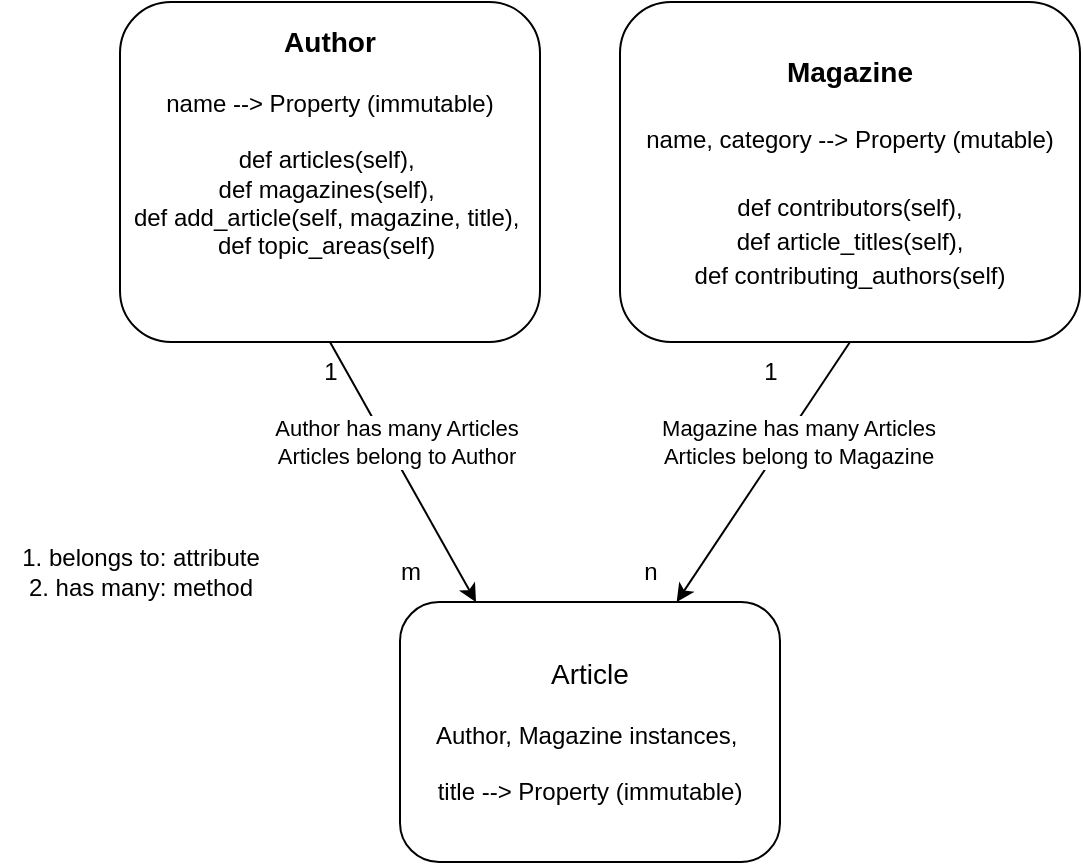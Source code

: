 <mxfile>
    <diagram id="2fR9dDpvq92xI0iC18q1" name="Page-1">
        <mxGraphModel dx="557" dy="432" grid="1" gridSize="10" guides="1" tooltips="1" connect="1" arrows="1" fold="1" page="1" pageScale="1" pageWidth="850" pageHeight="1100" math="0" shadow="0">
            <root>
                <mxCell id="0"/>
                <mxCell id="1" parent="0"/>
                <mxCell id="5" style="edgeStyle=none;html=1;exitX=0.5;exitY=1;exitDx=0;exitDy=0;entryX=0.2;entryY=0;entryDx=0;entryDy=0;entryPerimeter=0;" parent="1" source="2" target="3" edge="1">
                    <mxGeometry relative="1" as="geometry"/>
                </mxCell>
                <mxCell id="7" value="Author has many Articles&lt;br&gt;Articles belong to Author" style="edgeLabel;html=1;align=center;verticalAlign=middle;resizable=0;points=[];" parent="5" vertex="1" connectable="0">
                    <mxGeometry x="-0.438" y="-3" relative="1" as="geometry">
                        <mxPoint x="15" y="12" as="offset"/>
                    </mxGeometry>
                </mxCell>
                <mxCell id="2" value="&lt;font style=&quot;&quot;&gt;&lt;b style=&quot;font-size: 14px;&quot;&gt;Author&lt;/b&gt;&lt;br&gt;&lt;font style=&quot;font-size: 12px;&quot;&gt;&lt;br&gt;name --&amp;gt; Property (immutable)&lt;br&gt;&lt;br&gt;&lt;/font&gt;def articles(self),&amp;nbsp;&lt;br&gt;def magazines(self),&amp;nbsp;&lt;br&gt;def add_article(self, magazine, title),&amp;nbsp;&lt;br&gt;def topic_areas(self)&amp;nbsp;&lt;br&gt;&lt;br&gt;&lt;br&gt;&lt;/font&gt;" style="rounded=1;whiteSpace=wrap;html=1;" parent="1" vertex="1">
                    <mxGeometry x="70" y="10" width="210" height="170" as="geometry"/>
                </mxCell>
                <mxCell id="3" value="&lt;font style=&quot;&quot;&gt;&lt;span style=&quot;font-size: 14px;&quot;&gt;Article&lt;/span&gt;&lt;br style=&quot;font-size: 12px;&quot;&gt;&lt;font style=&quot;font-size: 12px;&quot;&gt;&lt;br&gt;Author, Magazine instances,&amp;nbsp;&lt;br&gt;&lt;/font&gt;&lt;br&gt;title --&amp;gt; Property (immutable)&lt;br&gt;&lt;/font&gt;" style="rounded=1;whiteSpace=wrap;html=1;" parent="1" vertex="1">
                    <mxGeometry x="210" y="310" width="190" height="130" as="geometry"/>
                </mxCell>
                <mxCell id="6" style="edgeStyle=none;html=1;exitX=0.5;exitY=1;exitDx=0;exitDy=0;" parent="1" source="4" target="3" edge="1">
                    <mxGeometry relative="1" as="geometry"/>
                </mxCell>
                <mxCell id="8" value="Magazine has many Articles&lt;br&gt;Articles belong to Magazine" style="edgeLabel;html=1;align=center;verticalAlign=middle;resizable=0;points=[];" parent="6" vertex="1" connectable="0">
                    <mxGeometry x="-0.296" relative="1" as="geometry">
                        <mxPoint x="4" y="4" as="offset"/>
                    </mxGeometry>
                </mxCell>
                <mxCell id="4" value="&lt;font style=&quot;font-size: 14px;&quot;&gt;&lt;b&gt;Magazine&lt;/b&gt;&lt;br style=&quot;font-size: 12px;&quot;&gt;&lt;font style=&quot;font-size: 12px;&quot;&gt;&lt;br&gt;name, category --&amp;gt; Property (mutable)&lt;br&gt;&lt;/font&gt;&lt;span style=&quot;font-size: 12px;&quot;&gt;&lt;br&gt;def contributors(self), &lt;br&gt;def article_titles(self), &lt;br&gt;def contributing_authors(self)&lt;/span&gt;&lt;b&gt;&lt;br&gt;&lt;/b&gt;&lt;/font&gt;" style="rounded=1;whiteSpace=wrap;html=1;" parent="1" vertex="1">
                    <mxGeometry x="320" y="10" width="230" height="170" as="geometry"/>
                </mxCell>
                <mxCell id="9" value="1" style="text;html=1;align=center;verticalAlign=middle;resizable=0;points=[];autosize=1;strokeColor=none;fillColor=none;" vertex="1" parent="1">
                    <mxGeometry x="160" y="180" width="30" height="30" as="geometry"/>
                </mxCell>
                <mxCell id="10" value="m" style="text;html=1;align=center;verticalAlign=middle;resizable=0;points=[];autosize=1;strokeColor=none;fillColor=none;" vertex="1" parent="1">
                    <mxGeometry x="200" y="280" width="30" height="30" as="geometry"/>
                </mxCell>
                <mxCell id="11" value="1" style="text;html=1;align=center;verticalAlign=middle;resizable=0;points=[];autosize=1;strokeColor=none;fillColor=none;" vertex="1" parent="1">
                    <mxGeometry x="380" y="180" width="30" height="30" as="geometry"/>
                </mxCell>
                <mxCell id="12" value="n" style="text;html=1;align=center;verticalAlign=middle;resizable=0;points=[];autosize=1;strokeColor=none;fillColor=none;" vertex="1" parent="1">
                    <mxGeometry x="320" y="280" width="30" height="30" as="geometry"/>
                </mxCell>
                <mxCell id="16" value="1. belongs to: attribute&lt;br&gt;2. has many: method" style="text;html=1;align=center;verticalAlign=middle;resizable=0;points=[];autosize=1;strokeColor=none;fillColor=none;fontSize=12;" vertex="1" parent="1">
                    <mxGeometry x="10" y="275" width="140" height="40" as="geometry"/>
                </mxCell>
            </root>
        </mxGraphModel>
    </diagram>
</mxfile>